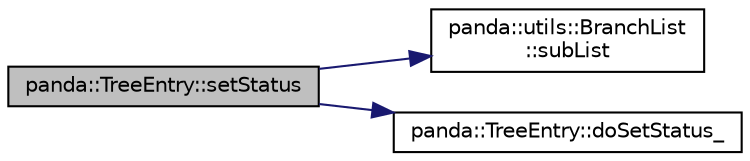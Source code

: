 digraph "panda::TreeEntry::setStatus"
{
 // INTERACTIVE_SVG=YES
  edge [fontname="Helvetica",fontsize="10",labelfontname="Helvetica",labelfontsize="10"];
  node [fontname="Helvetica",fontsize="10",shape=record];
  rankdir="LR";
  Node1 [label="panda::TreeEntry::setStatus",height=0.2,width=0.4,color="black", fillcolor="grey75", style="filled" fontcolor="black"];
  Node1 -> Node2 [color="midnightblue",fontsize="10",style="solid"];
  Node2 [label="panda::utils::BranchList\l::subList",height=0.2,width=0.4,color="black", fillcolor="white", style="filled",URL="$classpanda_1_1utils_1_1BranchList.html#a215520401f32786d157a68ee92d90372",tooltip="Return a new list of branches that starts with the objName, removing &lt;objName.&gt; from each..."];
  Node1 -> Node3 [color="midnightblue",fontsize="10",style="solid"];
  Node3 [label="panda::TreeEntry::doSetStatus_",height=0.2,width=0.4,color="black", fillcolor="white", style="filled",URL="$classpanda_1_1TreeEntry.html#a46e449c33f281252d48c61e297654a67"];
}
